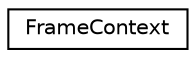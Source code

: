 digraph "Graphical Class Hierarchy"
{
 // LATEX_PDF_SIZE
  edge [fontname="Helvetica",fontsize="10",labelfontname="Helvetica",labelfontsize="10"];
  node [fontname="Helvetica",fontsize="10",shape=record];
  rankdir="LR";
  Node0 [label="FrameContext",height=0.2,width=0.4,color="black", fillcolor="white", style="filled",URL="$structFrameContext.html",tooltip=" "];
}
